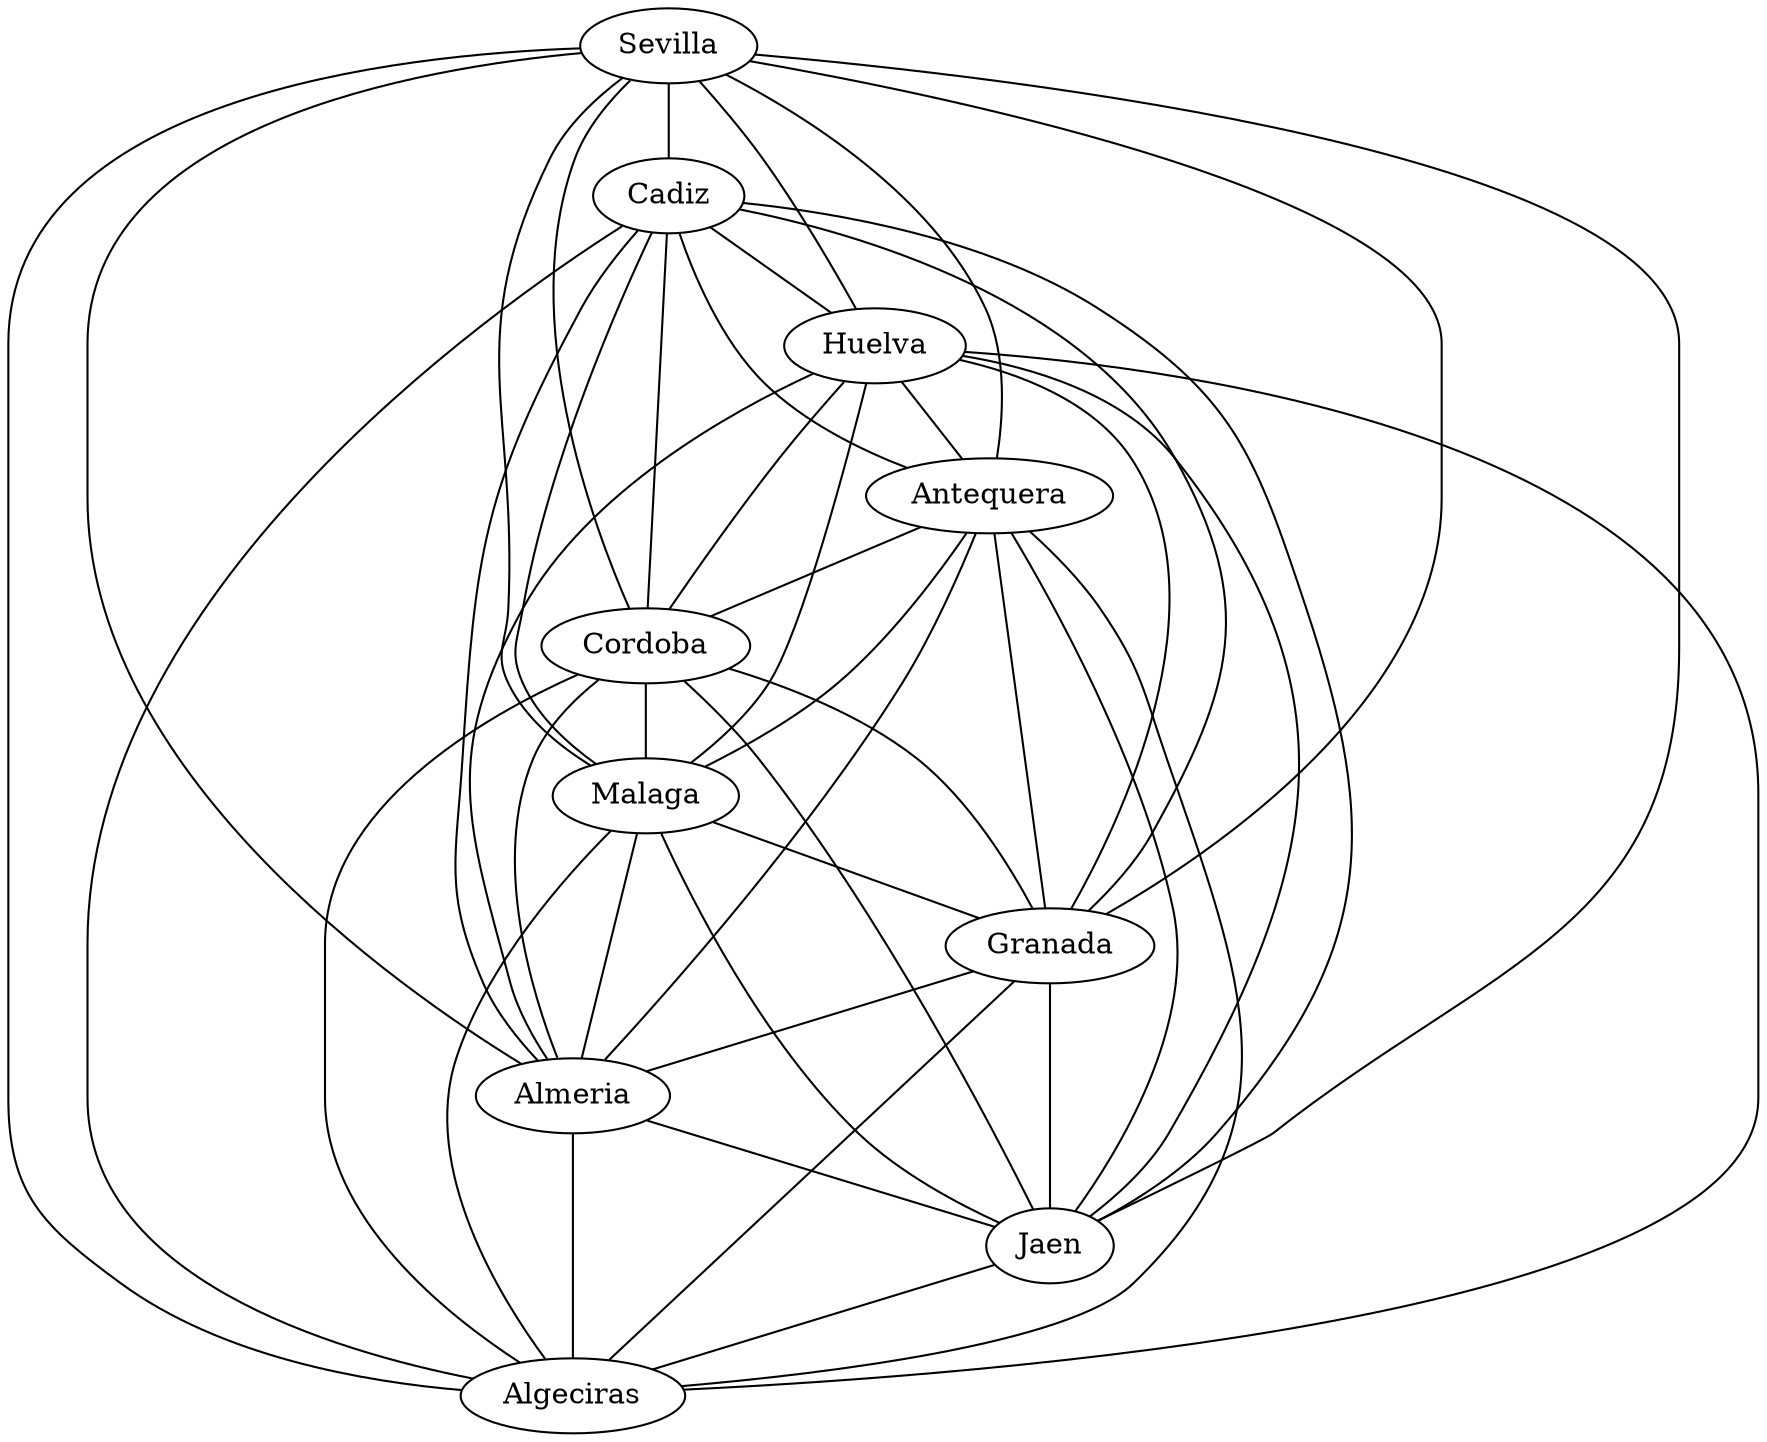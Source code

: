 strict graph G {
  Sevilla;
  Cadiz;
  Huelva;
  Cordoba;
  Malaga;
  Antequera;
  Almeria;
  Granada;
  Jaen;
  Algeciras;
  Cadiz -- Huelva;
  Sevilla -- Huelva;
  Sevilla -- Cordoba;
  Sevilla -- Cadiz;
  Sevilla -- Antequera;
  Antequera -- Granada;
  Antequera -- Malaga;
  Antequera -- Cordoba;
  Malaga -- Almeria;
  Cordoba -- Jaen;
  Cordoba -- Granada;
  Granada -- Almeria;
  Granada -- Jaen;
  Cadiz -- Algeciras;
  Algeciras -- Malaga;
  Sevilla -- Malaga;
  Sevilla -- Almeria;
  Sevilla -- Granada;
  Sevilla -- Jaen;
  Sevilla -- Algeciras;
  Cadiz -- Cordoba;
  Cadiz -- Malaga;
  Cadiz -- Antequera;
  Cadiz -- Almeria;
  Cadiz -- Granada;
  Cadiz -- Jaen;
  Huelva -- Cordoba;
  Huelva -- Malaga;
  Huelva -- Antequera;
  Huelva -- Almeria;
  Huelva -- Granada;
  Huelva -- Jaen;
  Huelva -- Algeciras;
  Cordoba -- Malaga;
  Cordoba -- Almeria;
  Cordoba -- Algeciras;
  Malaga -- Granada;
  Malaga -- Jaen;
  Antequera -- Almeria;
  Antequera -- Jaen;
  Antequera -- Algeciras;
  Almeria -- Jaen;
  Almeria -- Algeciras;
  Granada -- Algeciras;
  Jaen -- Algeciras;
}
